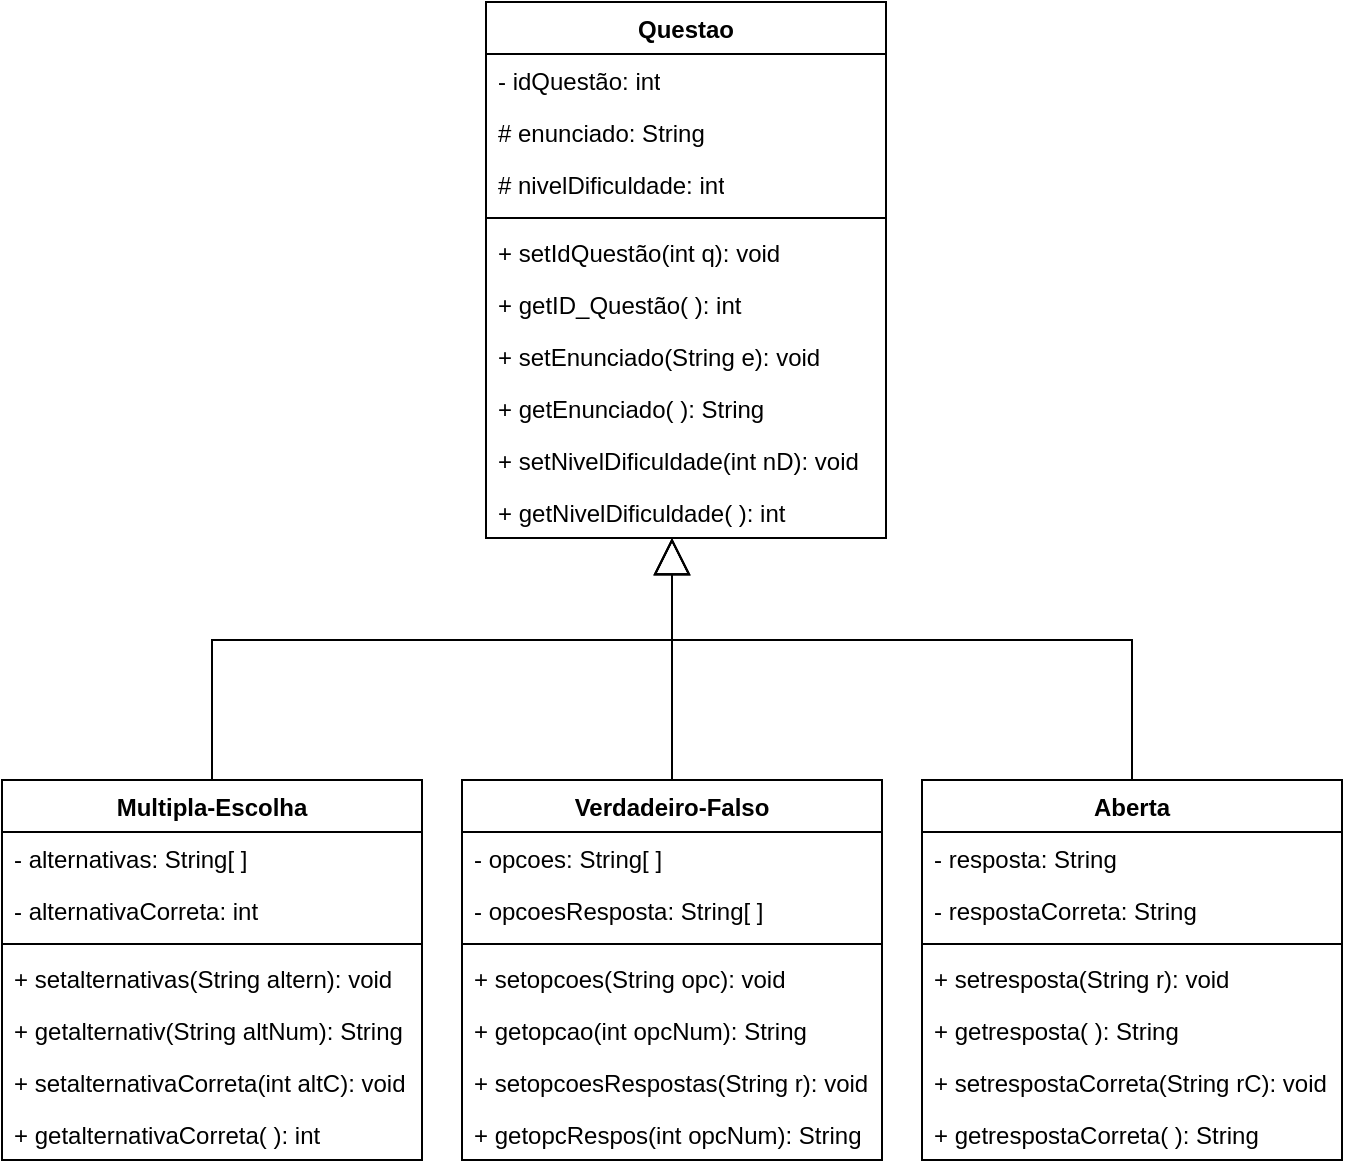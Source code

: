 <mxfile version="21.7.2" type="device">
  <diagram name="Page-1" id="c4acf3e9-155e-7222-9cf6-157b1a14988f">
    <mxGraphModel dx="880" dy="492" grid="1" gridSize="10" guides="1" tooltips="1" connect="1" arrows="1" fold="1" page="1" pageScale="1" pageWidth="1100" pageHeight="850" background="none" math="0" shadow="0">
      <root>
        <mxCell id="0" />
        <mxCell id="1" parent="0" />
        <mxCell id="l7K9LAT9G3fBt9cT4l-x-1" value="Questao" style="swimlane;fontStyle=1;align=center;verticalAlign=top;childLayout=stackLayout;horizontal=1;startSize=26;horizontalStack=0;resizeParent=1;resizeParentMax=0;resizeLast=0;collapsible=1;marginBottom=0;whiteSpace=wrap;html=1;" parent="1" vertex="1">
          <mxGeometry x="267" y="41" width="200" height="268" as="geometry">
            <mxRectangle x="400" y="132" width="90" height="30" as="alternateBounds" />
          </mxGeometry>
        </mxCell>
        <mxCell id="AD2pyITBIK-I3cMg8Tjs-1" value="- idQuestão: int" style="text;strokeColor=none;fillColor=none;align=left;verticalAlign=top;spacingLeft=4;spacingRight=4;overflow=hidden;rotatable=0;points=[[0,0.5],[1,0.5]];portConstraint=eastwest;whiteSpace=wrap;html=1;" parent="l7K9LAT9G3fBt9cT4l-x-1" vertex="1">
          <mxGeometry y="26" width="200" height="26" as="geometry" />
        </mxCell>
        <mxCell id="l7K9LAT9G3fBt9cT4l-x-2" value="# enunciado: String" style="text;strokeColor=none;fillColor=none;align=left;verticalAlign=top;spacingLeft=4;spacingRight=4;overflow=hidden;rotatable=0;points=[[0,0.5],[1,0.5]];portConstraint=eastwest;whiteSpace=wrap;html=1;" parent="l7K9LAT9G3fBt9cT4l-x-1" vertex="1">
          <mxGeometry y="52" width="200" height="26" as="geometry" />
        </mxCell>
        <mxCell id="l7K9LAT9G3fBt9cT4l-x-7" value="# nivelDificuldade: int" style="text;strokeColor=none;fillColor=none;align=left;verticalAlign=top;spacingLeft=4;spacingRight=4;overflow=hidden;rotatable=0;points=[[0,0.5],[1,0.5]];portConstraint=eastwest;whiteSpace=wrap;html=1;" parent="l7K9LAT9G3fBt9cT4l-x-1" vertex="1">
          <mxGeometry y="78" width="200" height="26" as="geometry" />
        </mxCell>
        <mxCell id="l7K9LAT9G3fBt9cT4l-x-3" value="" style="line;strokeWidth=1;fillColor=none;align=left;verticalAlign=middle;spacingTop=-1;spacingLeft=3;spacingRight=3;rotatable=0;labelPosition=right;points=[];portConstraint=eastwest;strokeColor=inherit;" parent="l7K9LAT9G3fBt9cT4l-x-1" vertex="1">
          <mxGeometry y="104" width="200" height="8" as="geometry" />
        </mxCell>
        <mxCell id="AD2pyITBIK-I3cMg8Tjs-3" value="+ setIdQuestão(int q): void" style="text;strokeColor=none;fillColor=none;align=left;verticalAlign=top;spacingLeft=4;spacingRight=4;overflow=hidden;rotatable=0;points=[[0,0.5],[1,0.5]];portConstraint=eastwest;whiteSpace=wrap;html=1;" parent="l7K9LAT9G3fBt9cT4l-x-1" vertex="1">
          <mxGeometry y="112" width="200" height="26" as="geometry" />
        </mxCell>
        <mxCell id="AD2pyITBIK-I3cMg8Tjs-6" value="+ getID_Questão( ): int" style="text;strokeColor=none;fillColor=none;align=left;verticalAlign=top;spacingLeft=4;spacingRight=4;overflow=hidden;rotatable=0;points=[[0,0.5],[1,0.5]];portConstraint=eastwest;whiteSpace=wrap;html=1;" parent="l7K9LAT9G3fBt9cT4l-x-1" vertex="1">
          <mxGeometry y="138" width="200" height="26" as="geometry" />
        </mxCell>
        <mxCell id="l7K9LAT9G3fBt9cT4l-x-4" value="+ setEnunciado(String e): void" style="text;strokeColor=none;fillColor=none;align=left;verticalAlign=top;spacingLeft=4;spacingRight=4;overflow=hidden;rotatable=0;points=[[0,0.5],[1,0.5]];portConstraint=eastwest;whiteSpace=wrap;html=1;" parent="l7K9LAT9G3fBt9cT4l-x-1" vertex="1">
          <mxGeometry y="164" width="200" height="26" as="geometry" />
        </mxCell>
        <mxCell id="l7K9LAT9G3fBt9cT4l-x-9" value="+ getEnunciado( ): String" style="text;strokeColor=none;fillColor=none;align=left;verticalAlign=top;spacingLeft=4;spacingRight=4;overflow=hidden;rotatable=0;points=[[0,0.5],[1,0.5]];portConstraint=eastwest;whiteSpace=wrap;html=1;" parent="l7K9LAT9G3fBt9cT4l-x-1" vertex="1">
          <mxGeometry y="190" width="200" height="26" as="geometry" />
        </mxCell>
        <mxCell id="AD2pyITBIK-I3cMg8Tjs-2" value="+ setNivelDificuldade(int nD): void" style="text;strokeColor=none;fillColor=none;align=left;verticalAlign=top;spacingLeft=4;spacingRight=4;overflow=hidden;rotatable=0;points=[[0,0.5],[1,0.5]];portConstraint=eastwest;whiteSpace=wrap;html=1;" parent="l7K9LAT9G3fBt9cT4l-x-1" vertex="1">
          <mxGeometry y="216" width="200" height="26" as="geometry" />
        </mxCell>
        <mxCell id="AD2pyITBIK-I3cMg8Tjs-5" value="+ getNivelDificuldade( ): int" style="text;strokeColor=none;fillColor=none;align=left;verticalAlign=top;spacingLeft=4;spacingRight=4;overflow=hidden;rotatable=0;points=[[0,0.5],[1,0.5]];portConstraint=eastwest;whiteSpace=wrap;html=1;" parent="l7K9LAT9G3fBt9cT4l-x-1" vertex="1">
          <mxGeometry y="242" width="200" height="26" as="geometry" />
        </mxCell>
        <mxCell id="AD2pyITBIK-I3cMg8Tjs-21" value="" style="endArrow=block;endSize=16;endFill=0;html=1;rounded=0;exitX=0.5;exitY=0;exitDx=0;exitDy=0;entryX=0.465;entryY=1.002;entryDx=0;entryDy=0;entryPerimeter=0;" parent="1" source="Ek2g7D83hjted9lQhaLF-5" target="AD2pyITBIK-I3cMg8Tjs-5" edge="1">
          <mxGeometry width="160" relative="1" as="geometry">
            <mxPoint x="360" y="420" as="sourcePoint" />
            <mxPoint x="427" y="320" as="targetPoint" />
          </mxGeometry>
        </mxCell>
        <mxCell id="AD2pyITBIK-I3cMg8Tjs-22" value="" style="endArrow=block;endSize=16;endFill=0;html=1;rounded=0;exitX=0.5;exitY=0;exitDx=0;exitDy=0;entryX=0.465;entryY=1.003;entryDx=0;entryDy=0;entryPerimeter=0;" parent="1" source="Ek2g7D83hjted9lQhaLF-1" target="AD2pyITBIK-I3cMg8Tjs-5" edge="1">
          <mxGeometry width="160" relative="1" as="geometry">
            <mxPoint x="536.0" y="420" as="sourcePoint" />
            <mxPoint x="360" y="290" as="targetPoint" />
            <Array as="points">
              <mxPoint x="590" y="360" />
              <mxPoint x="360" y="360" />
            </Array>
          </mxGeometry>
        </mxCell>
        <mxCell id="AD2pyITBIK-I3cMg8Tjs-23" value="" style="endArrow=block;endSize=16;endFill=0;html=1;rounded=0;exitX=0.5;exitY=0;exitDx=0;exitDy=0;entryX=0.465;entryY=1.002;entryDx=0;entryDy=0;entryPerimeter=0;" parent="1" source="Ek2g7D83hjted9lQhaLF-9" target="AD2pyITBIK-I3cMg8Tjs-5" edge="1">
          <mxGeometry width="160" relative="1" as="geometry">
            <mxPoint x="189" y="420" as="sourcePoint" />
            <mxPoint x="360" y="290" as="targetPoint" />
            <Array as="points">
              <mxPoint x="130" y="360" />
              <mxPoint x="360" y="360" />
            </Array>
          </mxGeometry>
        </mxCell>
        <mxCell id="Ek2g7D83hjted9lQhaLF-1" value="Aberta" style="swimlane;fontStyle=1;align=center;verticalAlign=top;childLayout=stackLayout;horizontal=1;startSize=26;horizontalStack=0;resizeParent=1;resizeParentMax=0;resizeLast=0;collapsible=1;marginBottom=0;whiteSpace=wrap;html=1;" parent="1" vertex="1">
          <mxGeometry x="485" y="430" width="210" height="190" as="geometry" />
        </mxCell>
        <mxCell id="Ek2g7D83hjted9lQhaLF-2" value="- resposta: String" style="text;strokeColor=none;fillColor=none;align=left;verticalAlign=top;spacingLeft=4;spacingRight=4;overflow=hidden;rotatable=0;points=[[0,0.5],[1,0.5]];portConstraint=eastwest;whiteSpace=wrap;html=1;" parent="Ek2g7D83hjted9lQhaLF-1" vertex="1">
          <mxGeometry y="26" width="210" height="26" as="geometry" />
        </mxCell>
        <mxCell id="Ek2g7D83hjted9lQhaLF-22" value="- respostaCorreta: String" style="text;strokeColor=none;fillColor=none;align=left;verticalAlign=top;spacingLeft=4;spacingRight=4;overflow=hidden;rotatable=0;points=[[0,0.5],[1,0.5]];portConstraint=eastwest;whiteSpace=wrap;html=1;" parent="Ek2g7D83hjted9lQhaLF-1" vertex="1">
          <mxGeometry y="52" width="210" height="26" as="geometry" />
        </mxCell>
        <mxCell id="Ek2g7D83hjted9lQhaLF-3" value="" style="line;strokeWidth=1;fillColor=none;align=left;verticalAlign=middle;spacingTop=-1;spacingLeft=3;spacingRight=3;rotatable=0;labelPosition=right;points=[];portConstraint=eastwest;strokeColor=inherit;" parent="Ek2g7D83hjted9lQhaLF-1" vertex="1">
          <mxGeometry y="78" width="210" height="8" as="geometry" />
        </mxCell>
        <mxCell id="Ek2g7D83hjted9lQhaLF-4" value="+ setresposta(String r): void" style="text;strokeColor=none;fillColor=none;align=left;verticalAlign=top;spacingLeft=4;spacingRight=4;overflow=hidden;rotatable=0;points=[[0,0.5],[1,0.5]];portConstraint=eastwest;whiteSpace=wrap;html=1;" parent="Ek2g7D83hjted9lQhaLF-1" vertex="1">
          <mxGeometry y="86" width="210" height="26" as="geometry" />
        </mxCell>
        <mxCell id="Ek2g7D83hjted9lQhaLF-23" value="+ getresposta( ): String" style="text;strokeColor=none;fillColor=none;align=left;verticalAlign=top;spacingLeft=4;spacingRight=4;overflow=hidden;rotatable=0;points=[[0,0.5],[1,0.5]];portConstraint=eastwest;whiteSpace=wrap;html=1;" parent="Ek2g7D83hjted9lQhaLF-1" vertex="1">
          <mxGeometry y="112" width="210" height="26" as="geometry" />
        </mxCell>
        <mxCell id="Ek2g7D83hjted9lQhaLF-26" value="+ setrespostaCorreta(String rC): void" style="text;strokeColor=none;fillColor=none;align=left;verticalAlign=top;spacingLeft=4;spacingRight=4;overflow=hidden;rotatable=0;points=[[0,0.5],[1,0.5]];portConstraint=eastwest;whiteSpace=wrap;html=1;" parent="Ek2g7D83hjted9lQhaLF-1" vertex="1">
          <mxGeometry y="138" width="210" height="26" as="geometry" />
        </mxCell>
        <mxCell id="Ek2g7D83hjted9lQhaLF-27" value="+ getrespostaCorreta( ): String" style="text;strokeColor=none;fillColor=none;align=left;verticalAlign=top;spacingLeft=4;spacingRight=4;overflow=hidden;rotatable=0;points=[[0,0.5],[1,0.5]];portConstraint=eastwest;whiteSpace=wrap;html=1;" parent="Ek2g7D83hjted9lQhaLF-1" vertex="1">
          <mxGeometry y="164" width="210" height="26" as="geometry" />
        </mxCell>
        <mxCell id="Ek2g7D83hjted9lQhaLF-5" value="Verdadeiro-Falso" style="swimlane;fontStyle=1;align=center;verticalAlign=top;childLayout=stackLayout;horizontal=1;startSize=26;horizontalStack=0;resizeParent=1;resizeParentMax=0;resizeLast=0;collapsible=1;marginBottom=0;whiteSpace=wrap;html=1;" parent="1" vertex="1">
          <mxGeometry x="255" y="430" width="210" height="190" as="geometry" />
        </mxCell>
        <mxCell id="Ek2g7D83hjted9lQhaLF-6" value="- opcoes: String[ ]" style="text;strokeColor=none;fillColor=none;align=left;verticalAlign=top;spacingLeft=4;spacingRight=4;overflow=hidden;rotatable=0;points=[[0,0.5],[1,0.5]];portConstraint=eastwest;whiteSpace=wrap;html=1;" parent="Ek2g7D83hjted9lQhaLF-5" vertex="1">
          <mxGeometry y="26" width="210" height="26" as="geometry" />
        </mxCell>
        <mxCell id="Ek2g7D83hjted9lQhaLF-13" value="- opcoesResposta: String[ ]" style="text;strokeColor=none;fillColor=none;align=left;verticalAlign=top;spacingLeft=4;spacingRight=4;overflow=hidden;rotatable=0;points=[[0,0.5],[1,0.5]];portConstraint=eastwest;whiteSpace=wrap;html=1;" parent="Ek2g7D83hjted9lQhaLF-5" vertex="1">
          <mxGeometry y="52" width="210" height="26" as="geometry" />
        </mxCell>
        <mxCell id="Ek2g7D83hjted9lQhaLF-7" value="" style="line;strokeWidth=1;fillColor=none;align=left;verticalAlign=middle;spacingTop=-1;spacingLeft=3;spacingRight=3;rotatable=0;labelPosition=right;points=[];portConstraint=eastwest;strokeColor=inherit;" parent="Ek2g7D83hjted9lQhaLF-5" vertex="1">
          <mxGeometry y="78" width="210" height="8" as="geometry" />
        </mxCell>
        <mxCell id="Ek2g7D83hjted9lQhaLF-8" value="+ setopcoes(String opc): void" style="text;strokeColor=none;fillColor=none;align=left;verticalAlign=top;spacingLeft=4;spacingRight=4;overflow=hidden;rotatable=0;points=[[0,0.5],[1,0.5]];portConstraint=eastwest;whiteSpace=wrap;html=1;" parent="Ek2g7D83hjted9lQhaLF-5" vertex="1">
          <mxGeometry y="86" width="210" height="26" as="geometry" />
        </mxCell>
        <mxCell id="Ek2g7D83hjted9lQhaLF-18" value="+ getopcao(int opcNum): String" style="text;strokeColor=none;fillColor=none;align=left;verticalAlign=top;spacingLeft=4;spacingRight=4;overflow=hidden;rotatable=0;points=[[0,0.5],[1,0.5]];portConstraint=eastwest;whiteSpace=wrap;html=1;" parent="Ek2g7D83hjted9lQhaLF-5" vertex="1">
          <mxGeometry y="112" width="210" height="26" as="geometry" />
        </mxCell>
        <mxCell id="Ek2g7D83hjted9lQhaLF-19" value="+ setopcoesRespostas(String r): void" style="text;strokeColor=none;fillColor=none;align=left;verticalAlign=top;spacingLeft=4;spacingRight=4;overflow=hidden;rotatable=0;points=[[0,0.5],[1,0.5]];portConstraint=eastwest;whiteSpace=wrap;html=1;" parent="Ek2g7D83hjted9lQhaLF-5" vertex="1">
          <mxGeometry y="138" width="210" height="26" as="geometry" />
        </mxCell>
        <mxCell id="Ek2g7D83hjted9lQhaLF-20" value="+ getopcRespos(int opcNum): String" style="text;strokeColor=none;fillColor=none;align=left;verticalAlign=top;spacingLeft=4;spacingRight=4;overflow=hidden;rotatable=0;points=[[0,0.5],[1,0.5]];portConstraint=eastwest;whiteSpace=wrap;html=1;" parent="Ek2g7D83hjted9lQhaLF-5" vertex="1">
          <mxGeometry y="164" width="210" height="26" as="geometry" />
        </mxCell>
        <mxCell id="Ek2g7D83hjted9lQhaLF-9" value="Multipla-Escolha" style="swimlane;fontStyle=1;align=center;verticalAlign=top;childLayout=stackLayout;horizontal=1;startSize=26;horizontalStack=0;resizeParent=1;resizeParentMax=0;resizeLast=0;collapsible=1;marginBottom=0;whiteSpace=wrap;html=1;" parent="1" vertex="1">
          <mxGeometry x="25" y="430" width="210" height="190" as="geometry" />
        </mxCell>
        <mxCell id="Ek2g7D83hjted9lQhaLF-10" value="- alternativas: String[ ]" style="text;strokeColor=none;fillColor=none;align=left;verticalAlign=top;spacingLeft=4;spacingRight=4;overflow=hidden;rotatable=0;points=[[0,0.5],[1,0.5]];portConstraint=eastwest;whiteSpace=wrap;html=1;" parent="Ek2g7D83hjted9lQhaLF-9" vertex="1">
          <mxGeometry y="26" width="210" height="26" as="geometry" />
        </mxCell>
        <mxCell id="Ek2g7D83hjted9lQhaLF-14" value="- alternativaCorreta: int" style="text;strokeColor=none;fillColor=none;align=left;verticalAlign=top;spacingLeft=4;spacingRight=4;overflow=hidden;rotatable=0;points=[[0,0.5],[1,0.5]];portConstraint=eastwest;whiteSpace=wrap;html=1;" parent="Ek2g7D83hjted9lQhaLF-9" vertex="1">
          <mxGeometry y="52" width="210" height="26" as="geometry" />
        </mxCell>
        <mxCell id="Ek2g7D83hjted9lQhaLF-11" value="" style="line;strokeWidth=1;fillColor=none;align=left;verticalAlign=middle;spacingTop=-1;spacingLeft=3;spacingRight=3;rotatable=0;labelPosition=right;points=[];portConstraint=eastwest;strokeColor=inherit;" parent="Ek2g7D83hjted9lQhaLF-9" vertex="1">
          <mxGeometry y="78" width="210" height="8" as="geometry" />
        </mxCell>
        <mxCell id="Ek2g7D83hjted9lQhaLF-12" value="+ setalternativas(String altern): void" style="text;strokeColor=none;fillColor=none;align=left;verticalAlign=top;spacingLeft=4;spacingRight=4;overflow=hidden;rotatable=0;points=[[0,0.5],[1,0.5]];portConstraint=eastwest;whiteSpace=wrap;html=1;" parent="Ek2g7D83hjted9lQhaLF-9" vertex="1">
          <mxGeometry y="86" width="210" height="26" as="geometry" />
        </mxCell>
        <mxCell id="Ek2g7D83hjted9lQhaLF-15" value="+ getalternativ(String altNum): String" style="text;strokeColor=none;fillColor=none;align=left;verticalAlign=top;spacingLeft=4;spacingRight=4;overflow=hidden;rotatable=0;points=[[0,0.5],[1,0.5]];portConstraint=eastwest;whiteSpace=wrap;html=1;" parent="Ek2g7D83hjted9lQhaLF-9" vertex="1">
          <mxGeometry y="112" width="210" height="26" as="geometry" />
        </mxCell>
        <mxCell id="Ek2g7D83hjted9lQhaLF-16" value="+ setalternativaCorreta(int altC): void" style="text;strokeColor=none;fillColor=none;align=left;verticalAlign=top;spacingLeft=4;spacingRight=4;overflow=hidden;rotatable=0;points=[[0,0.5],[1,0.5]];portConstraint=eastwest;whiteSpace=wrap;html=1;" parent="Ek2g7D83hjted9lQhaLF-9" vertex="1">
          <mxGeometry y="138" width="210" height="26" as="geometry" />
        </mxCell>
        <mxCell id="Ek2g7D83hjted9lQhaLF-17" value="+ getalternativaCorreta( ): int" style="text;strokeColor=none;fillColor=none;align=left;verticalAlign=top;spacingLeft=4;spacingRight=4;overflow=hidden;rotatable=0;points=[[0,0.5],[1,0.5]];portConstraint=eastwest;whiteSpace=wrap;html=1;" parent="Ek2g7D83hjted9lQhaLF-9" vertex="1">
          <mxGeometry y="164" width="210" height="26" as="geometry" />
        </mxCell>
      </root>
    </mxGraphModel>
  </diagram>
</mxfile>
